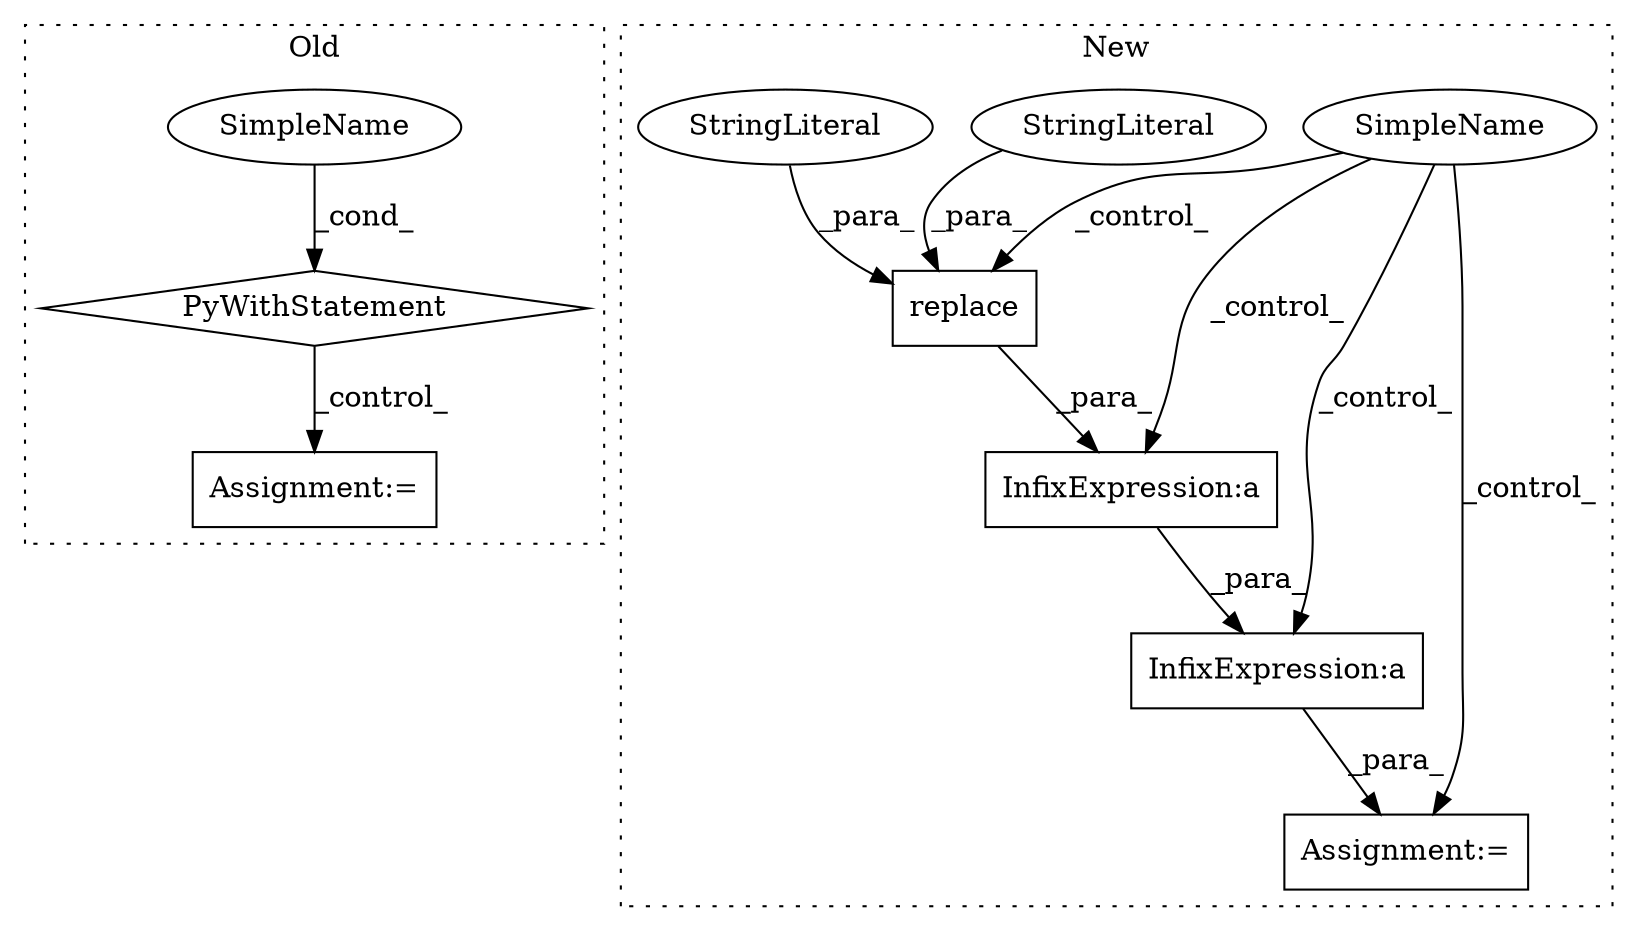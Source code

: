 digraph G {
subgraph cluster0 {
1 [label="PyWithStatement" a="104" s="3917,3952" l="10,2" shape="diamond"];
3 [label="Assignment:=" a="7" s="3974" l="2" shape="box"];
4 [label="SimpleName" a="42" s="" l="" shape="ellipse"];
label = "Old";
style="dotted";
}
subgraph cluster1 {
2 [label="replace" a="32" s="3825,3843" l="8,1" shape="box"];
5 [label="StringLiteral" a="45" s="3837" l="6" shape="ellipse"];
6 [label="StringLiteral" a="45" s="3833" l="3" shape="ellipse"];
7 [label="Assignment:=" a="7" s="3805" l="1" shape="box"];
8 [label="InfixExpression:a" a="27" s="3812" l="3" shape="box"];
9 [label="InfixExpression:a" a="27" s="3845" l="3" shape="box"];
10 [label="SimpleName" a="42" s="" l="" shape="ellipse"];
label = "New";
style="dotted";
}
1 -> 3 [label="_control_"];
2 -> 8 [label="_para_"];
4 -> 1 [label="_cond_"];
5 -> 2 [label="_para_"];
6 -> 2 [label="_para_"];
8 -> 9 [label="_para_"];
9 -> 7 [label="_para_"];
10 -> 2 [label="_control_"];
10 -> 8 [label="_control_"];
10 -> 9 [label="_control_"];
10 -> 7 [label="_control_"];
}